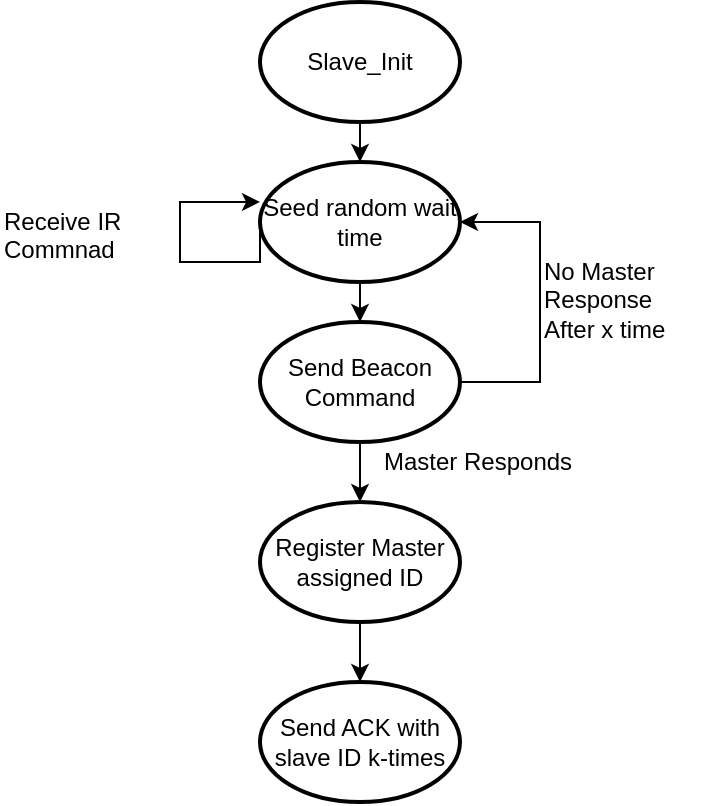 <mxfile version="10.6.1" type="device"><diagram id="X-zw7qIGpYJCoCdfXi1N" name="Page-1"><mxGraphModel dx="773" dy="2696" grid="1" gridSize="10" guides="1" tooltips="1" connect="1" arrows="1" fold="1" page="1" pageScale="1" pageWidth="850" pageHeight="1100" math="0" shadow="0"><root><mxCell id="0"/><mxCell id="1" parent="0"/><mxCell id="GmDDs9adUoHLKu9KLacf-6" style="edgeStyle=orthogonalEdgeStyle;rounded=0;orthogonalLoop=1;jettySize=auto;html=1;entryX=0.5;entryY=0;entryDx=0;entryDy=0;entryPerimeter=0;" edge="1" parent="1" source="GmDDs9adUoHLKu9KLacf-1" target="GmDDs9adUoHLKu9KLacf-4"><mxGeometry relative="1" as="geometry"/></mxCell><mxCell id="GmDDs9adUoHLKu9KLacf-1" value="Slave_Init" style="strokeWidth=2;html=1;shape=mxgraph.flowchart.start_1;whiteSpace=wrap;" vertex="1" parent="1"><mxGeometry x="340" y="-1560" width="100" height="60" as="geometry"/></mxCell><mxCell id="GmDDs9adUoHLKu9KLacf-8" style="edgeStyle=orthogonalEdgeStyle;rounded=0;orthogonalLoop=1;jettySize=auto;html=1;exitX=0;exitY=0.5;exitDx=0;exitDy=0;exitPerimeter=0;entryX=0;entryY=0.333;entryDx=0;entryDy=0;entryPerimeter=0;" edge="1" parent="1" source="GmDDs9adUoHLKu9KLacf-4" target="GmDDs9adUoHLKu9KLacf-4"><mxGeometry relative="1" as="geometry"><mxPoint x="310" y="-1471" as="targetPoint"/><Array as="points"><mxPoint x="340" y="-1430"/><mxPoint x="300" y="-1430"/><mxPoint x="300" y="-1460"/></Array></mxGeometry></mxCell><mxCell id="GmDDs9adUoHLKu9KLacf-17" style="edgeStyle=orthogonalEdgeStyle;rounded=0;orthogonalLoop=1;jettySize=auto;html=1;exitX=0.5;exitY=1;exitDx=0;exitDy=0;exitPerimeter=0;" edge="1" parent="1" source="GmDDs9adUoHLKu9KLacf-4" target="GmDDs9adUoHLKu9KLacf-16"><mxGeometry relative="1" as="geometry"/></mxCell><mxCell id="GmDDs9adUoHLKu9KLacf-4" value="Seed random wait time" style="strokeWidth=2;html=1;shape=mxgraph.flowchart.start_1;whiteSpace=wrap;" vertex="1" parent="1"><mxGeometry x="340" y="-1480" width="100" height="60" as="geometry"/></mxCell><mxCell id="GmDDs9adUoHLKu9KLacf-18" style="edgeStyle=orthogonalEdgeStyle;rounded=0;orthogonalLoop=1;jettySize=auto;html=1;exitX=1;exitY=0.5;exitDx=0;exitDy=0;exitPerimeter=0;entryX=1;entryY=0.5;entryDx=0;entryDy=0;entryPerimeter=0;" edge="1" parent="1" source="GmDDs9adUoHLKu9KLacf-16" target="GmDDs9adUoHLKu9KLacf-4"><mxGeometry relative="1" as="geometry"><mxPoint x="490" y="-1460" as="targetPoint"/><Array as="points"><mxPoint x="480" y="-1370"/><mxPoint x="480" y="-1450"/></Array></mxGeometry></mxCell><mxCell id="GmDDs9adUoHLKu9KLacf-24" style="edgeStyle=orthogonalEdgeStyle;rounded=0;orthogonalLoop=1;jettySize=auto;html=1;exitX=0.5;exitY=1;exitDx=0;exitDy=0;exitPerimeter=0;entryX=0.5;entryY=0;entryDx=0;entryDy=0;entryPerimeter=0;" edge="1" parent="1" source="GmDDs9adUoHLKu9KLacf-16" target="GmDDs9adUoHLKu9KLacf-23"><mxGeometry relative="1" as="geometry"/></mxCell><mxCell id="GmDDs9adUoHLKu9KLacf-16" value="Send Beacon Command" style="strokeWidth=2;html=1;shape=mxgraph.flowchart.start_1;whiteSpace=wrap;" vertex="1" parent="1"><mxGeometry x="340" y="-1400" width="100" height="60" as="geometry"/></mxCell><mxCell id="GmDDs9adUoHLKu9KLacf-21" value="Receive IR&amp;nbsp;&lt;br&gt;Commnad&lt;br&gt;&lt;br&gt;" style="text;html=1;resizable=0;points=[];autosize=1;align=left;verticalAlign=top;spacingTop=-4;" vertex="1" parent="1"><mxGeometry x="210" y="-1460" width="80" height="40" as="geometry"/></mxCell><mxCell id="GmDDs9adUoHLKu9KLacf-22" value="No Master&lt;br&gt;Response&lt;br&gt;After x time&lt;br&gt;" style="text;html=1;resizable=0;points=[];autosize=1;align=left;verticalAlign=top;spacingTop=-4;" vertex="1" parent="1"><mxGeometry x="480" y="-1435" width="80" height="40" as="geometry"/></mxCell><mxCell id="GmDDs9adUoHLKu9KLacf-27" style="edgeStyle=orthogonalEdgeStyle;rounded=0;orthogonalLoop=1;jettySize=auto;html=1;exitX=0.5;exitY=1;exitDx=0;exitDy=0;exitPerimeter=0;entryX=0.5;entryY=0;entryDx=0;entryDy=0;entryPerimeter=0;" edge="1" parent="1" source="GmDDs9adUoHLKu9KLacf-23" target="GmDDs9adUoHLKu9KLacf-26"><mxGeometry relative="1" as="geometry"/></mxCell><mxCell id="GmDDs9adUoHLKu9KLacf-23" value="Register Master&lt;br&gt;assigned ID&lt;br&gt;" style="strokeWidth=2;html=1;shape=mxgraph.flowchart.start_1;whiteSpace=wrap;" vertex="1" parent="1"><mxGeometry x="340" y="-1310" width="100" height="60" as="geometry"/></mxCell><mxCell id="GmDDs9adUoHLKu9KLacf-25" value="Master Responds&lt;br&gt;&lt;br&gt;" style="text;html=1;resizable=0;points=[];autosize=1;align=left;verticalAlign=top;spacingTop=-4;" vertex="1" parent="1"><mxGeometry x="400" y="-1340" width="110" height="30" as="geometry"/></mxCell><mxCell id="GmDDs9adUoHLKu9KLacf-26" value="Send ACK with slave ID k-times" style="strokeWidth=2;html=1;shape=mxgraph.flowchart.start_1;whiteSpace=wrap;" vertex="1" parent="1"><mxGeometry x="340" y="-1220" width="100" height="60" as="geometry"/></mxCell></root></mxGraphModel></diagram></mxfile>